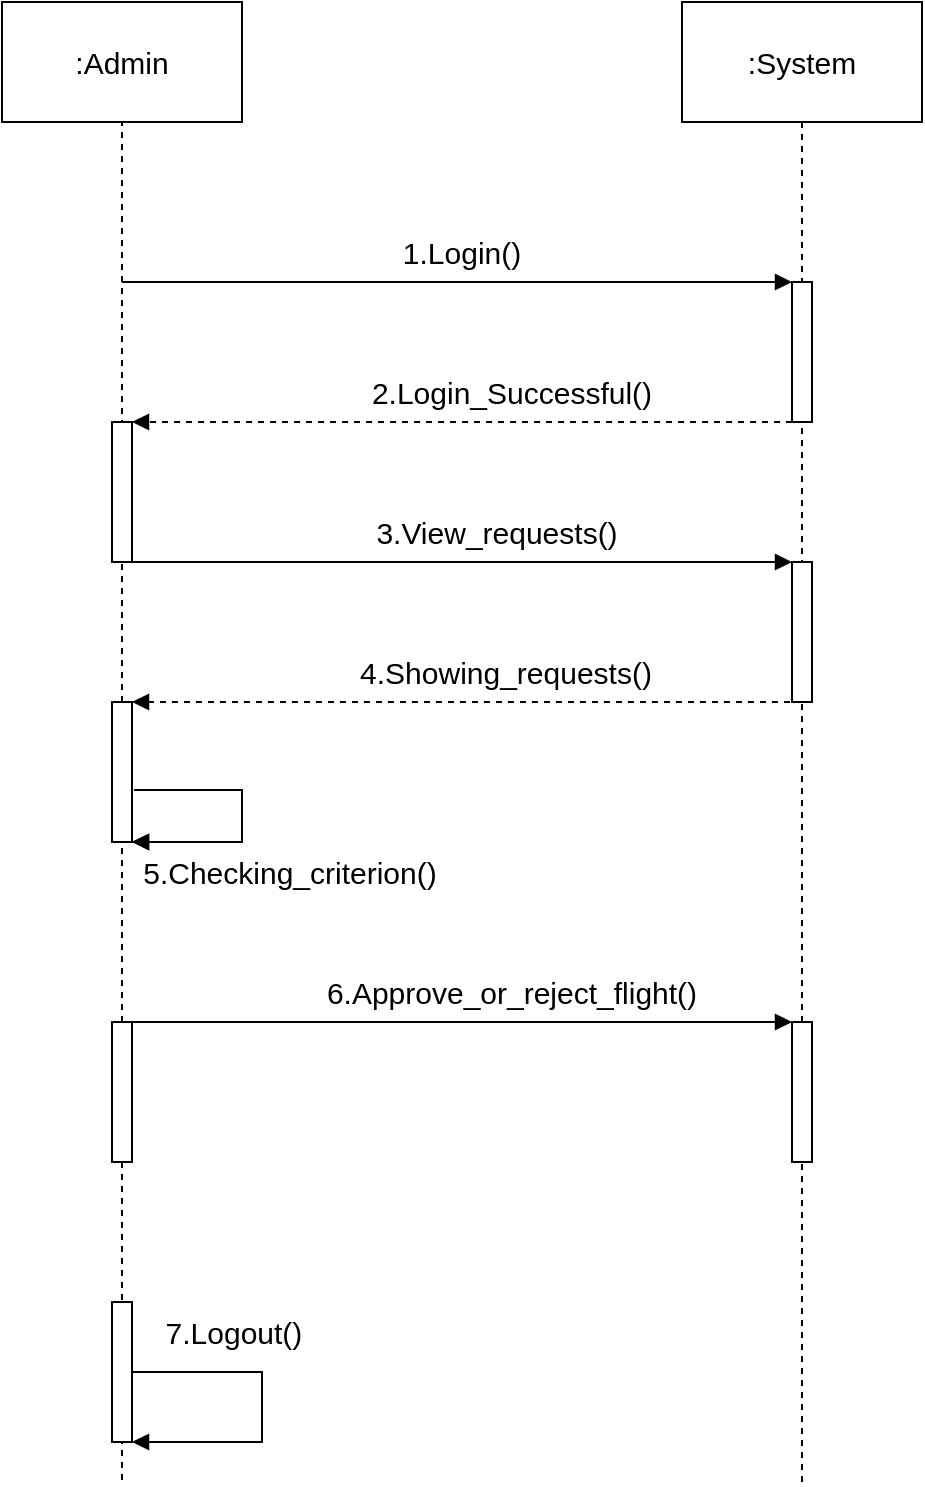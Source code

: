 <mxfile version="15.8.3" type="device"><diagram id="BO5WjGmMOV2VKutQTAfq" name="Page-1"><mxGraphModel dx="1038" dy="564" grid="1" gridSize="10" guides="1" tooltips="1" connect="1" arrows="1" fold="1" page="1" pageScale="1" pageWidth="850" pageHeight="1100" math="0" shadow="0"><root><mxCell id="0"/><mxCell id="1" parent="0"/><mxCell id="dFajw5iAvsRHAOz209Bp-1" value="" style="rounded=0;whiteSpace=wrap;html=1;" vertex="1" parent="1"><mxGeometry x="170" y="60" width="120" height="60" as="geometry"/></mxCell><mxCell id="dFajw5iAvsRHAOz209Bp-2" value="" style="rounded=0;whiteSpace=wrap;html=1;" vertex="1" parent="1"><mxGeometry x="510" y="60" width="120" height="60" as="geometry"/></mxCell><mxCell id="dFajw5iAvsRHAOz209Bp-5" value="" style="rounded=0;whiteSpace=wrap;html=1;" vertex="1" parent="1"><mxGeometry x="565" y="200" width="10" height="70" as="geometry"/></mxCell><mxCell id="dFajw5iAvsRHAOz209Bp-8" value="&lt;font style=&quot;font-size: 15px&quot;&gt;1.Login()&lt;/font&gt;" style="text;html=1;strokeColor=none;fillColor=none;align=center;verticalAlign=middle;whiteSpace=wrap;rounded=0;" vertex="1" parent="1"><mxGeometry x="370" y="170" width="60" height="30" as="geometry"/></mxCell><mxCell id="dFajw5iAvsRHAOz209Bp-9" value="" style="endArrow=none;dashed=1;html=1;rounded=0;fontSize=15;entryX=0.5;entryY=1;entryDx=0;entryDy=0;startArrow=none;" edge="1" parent="1" source="dFajw5iAvsRHAOz209Bp-30" target="dFajw5iAvsRHAOz209Bp-1"><mxGeometry width="50" height="50" relative="1" as="geometry"><mxPoint x="230" y="620" as="sourcePoint"/><mxPoint x="220" y="120" as="targetPoint"/></mxGeometry></mxCell><mxCell id="dFajw5iAvsRHAOz209Bp-12" value="" style="html=1;verticalAlign=bottom;labelBackgroundColor=none;endArrow=block;endFill=1;rounded=0;fontSize=15;entryX=0;entryY=0;entryDx=0;entryDy=0;" edge="1" parent="1" target="dFajw5iAvsRHAOz209Bp-5"><mxGeometry width="160" relative="1" as="geometry"><mxPoint x="230" y="200" as="sourcePoint"/><mxPoint x="500" y="310" as="targetPoint"/></mxGeometry></mxCell><mxCell id="dFajw5iAvsRHAOz209Bp-13" value="" style="html=1;verticalAlign=bottom;labelBackgroundColor=none;endArrow=block;endFill=1;dashed=1;rounded=0;fontSize=15;exitX=0;exitY=1;exitDx=0;exitDy=0;entryX=1;entryY=0;entryDx=0;entryDy=0;" edge="1" parent="1" source="dFajw5iAvsRHAOz209Bp-5" target="dFajw5iAvsRHAOz209Bp-18"><mxGeometry width="160" relative="1" as="geometry"><mxPoint x="340" y="310" as="sourcePoint"/><mxPoint x="280" y="270" as="targetPoint"/></mxGeometry></mxCell><mxCell id="dFajw5iAvsRHAOz209Bp-14" value="&lt;font style=&quot;font-size: 15px&quot;&gt;2.Login_Successful()&lt;/font&gt;" style="text;html=1;strokeColor=none;fillColor=none;align=center;verticalAlign=middle;whiteSpace=wrap;rounded=0;" vertex="1" parent="1"><mxGeometry x="350" y="240" width="150" height="30" as="geometry"/></mxCell><mxCell id="dFajw5iAvsRHAOz209Bp-16" value="&lt;font style=&quot;font-size: 15px&quot;&gt;:Admin&lt;/font&gt;" style="text;html=1;strokeColor=none;fillColor=none;align=center;verticalAlign=middle;whiteSpace=wrap;rounded=0;" vertex="1" parent="1"><mxGeometry x="200" y="75" width="60" height="30" as="geometry"/></mxCell><mxCell id="dFajw5iAvsRHAOz209Bp-17" value="&lt;font style=&quot;font-size: 15px&quot;&gt;:System&lt;/font&gt;" style="text;html=1;strokeColor=none;fillColor=none;align=center;verticalAlign=middle;whiteSpace=wrap;rounded=0;" vertex="1" parent="1"><mxGeometry x="540" y="75" width="60" height="30" as="geometry"/></mxCell><mxCell id="dFajw5iAvsRHAOz209Bp-18" value="" style="rounded=0;whiteSpace=wrap;html=1;" vertex="1" parent="1"><mxGeometry x="225" y="270" width="10" height="70" as="geometry"/></mxCell><mxCell id="dFajw5iAvsRHAOz209Bp-19" value="" style="endArrow=none;dashed=1;html=1;rounded=0;fontSize=15;exitX=0.5;exitY=1;exitDx=0;exitDy=0;" edge="1" parent="1" source="dFajw5iAvsRHAOz209Bp-2"><mxGeometry width="50" height="50" relative="1" as="geometry"><mxPoint x="400" y="330" as="sourcePoint"/><mxPoint x="570" y="200" as="targetPoint"/></mxGeometry></mxCell><mxCell id="dFajw5iAvsRHAOz209Bp-22" value="" style="html=1;verticalAlign=bottom;labelBackgroundColor=none;endArrow=block;endFill=1;rounded=0;fontSize=15;exitX=0.75;exitY=1;exitDx=0;exitDy=0;entryX=0;entryY=0;entryDx=0;entryDy=0;" edge="1" parent="1" source="dFajw5iAvsRHAOz209Bp-18" target="dFajw5iAvsRHAOz209Bp-27"><mxGeometry width="160" relative="1" as="geometry"><mxPoint x="340" y="310" as="sourcePoint"/><mxPoint x="540" y="340" as="targetPoint"/><Array as="points"><mxPoint x="540" y="340"/></Array></mxGeometry></mxCell><mxCell id="dFajw5iAvsRHAOz209Bp-24" value="" style="endArrow=none;dashed=1;html=1;rounded=0;fontSize=15;entryX=0.5;entryY=1;entryDx=0;entryDy=0;startArrow=none;" edge="1" parent="1" source="dFajw5iAvsRHAOz209Bp-42" target="dFajw5iAvsRHAOz209Bp-5"><mxGeometry width="50" height="50" relative="1" as="geometry"><mxPoint x="570" y="680" as="sourcePoint"/><mxPoint x="450" y="280" as="targetPoint"/></mxGeometry></mxCell><mxCell id="dFajw5iAvsRHAOz209Bp-26" value="&lt;div&gt;&lt;font style=&quot;font-size: 15px&quot;&gt;3.View_requests()&lt;/font&gt;&lt;/div&gt;" style="text;html=1;strokeColor=none;fillColor=none;align=center;verticalAlign=middle;whiteSpace=wrap;rounded=0;" vertex="1" parent="1"><mxGeometry x="350" y="310" width="135" height="30" as="geometry"/></mxCell><mxCell id="dFajw5iAvsRHAOz209Bp-27" value="" style="rounded=0;whiteSpace=wrap;html=1;" vertex="1" parent="1"><mxGeometry x="565" y="340" width="10" height="70" as="geometry"/></mxCell><mxCell id="dFajw5iAvsRHAOz209Bp-28" value="" style="html=1;verticalAlign=bottom;labelBackgroundColor=none;endArrow=block;endFill=1;dashed=1;rounded=0;fontSize=15;exitX=0.5;exitY=1;exitDx=0;exitDy=0;entryX=1;entryY=0;entryDx=0;entryDy=0;" edge="1" parent="1" source="dFajw5iAvsRHAOz209Bp-27" target="dFajw5iAvsRHAOz209Bp-30"><mxGeometry width="160" relative="1" as="geometry"><mxPoint x="340" y="310" as="sourcePoint"/><mxPoint x="260" y="410" as="targetPoint"/></mxGeometry></mxCell><mxCell id="dFajw5iAvsRHAOz209Bp-30" value="" style="rounded=0;whiteSpace=wrap;html=1;" vertex="1" parent="1"><mxGeometry x="225" y="410" width="10" height="70" as="geometry"/></mxCell><mxCell id="dFajw5iAvsRHAOz209Bp-32" value="" style="endArrow=none;dashed=1;html=1;rounded=0;fontSize=15;entryX=0.5;entryY=1;entryDx=0;entryDy=0;startArrow=none;" edge="1" parent="1" source="dFajw5iAvsRHAOz209Bp-39" target="dFajw5iAvsRHAOz209Bp-30"><mxGeometry width="50" height="50" relative="1" as="geometry"><mxPoint x="230" y="620" as="sourcePoint"/><mxPoint x="230" y="120" as="targetPoint"/></mxGeometry></mxCell><mxCell id="dFajw5iAvsRHAOz209Bp-33" value="&lt;div&gt;&lt;font style=&quot;font-size: 15px&quot;&gt;4.Showing_requests()&lt;/font&gt;&lt;/div&gt;" style="text;html=1;strokeColor=none;fillColor=none;align=center;verticalAlign=middle;whiteSpace=wrap;rounded=0;" vertex="1" parent="1"><mxGeometry x="342.5" y="380" width="157.5" height="30" as="geometry"/></mxCell><mxCell id="dFajw5iAvsRHAOz209Bp-37" value="" style="html=1;verticalAlign=bottom;labelBackgroundColor=none;endArrow=block;endFill=1;rounded=0;fontSize=15;exitX=1.1;exitY=0.629;exitDx=0;exitDy=0;exitPerimeter=0;entryX=1;entryY=1;entryDx=0;entryDy=0;" edge="1" parent="1" source="dFajw5iAvsRHAOz209Bp-30" target="dFajw5iAvsRHAOz209Bp-30"><mxGeometry width="160" relative="1" as="geometry"><mxPoint x="250" y="480" as="sourcePoint"/><mxPoint x="260" y="480" as="targetPoint"/><Array as="points"><mxPoint x="290" y="454"/><mxPoint x="290" y="480"/></Array></mxGeometry></mxCell><mxCell id="dFajw5iAvsRHAOz209Bp-38" value="&lt;div&gt;&lt;font style=&quot;font-size: 15px&quot;&gt;5.Checking_criterion()&lt;/font&gt;&lt;/div&gt;" style="text;html=1;strokeColor=none;fillColor=none;align=center;verticalAlign=middle;whiteSpace=wrap;rounded=0;" vertex="1" parent="1"><mxGeometry x="235" y="480" width="157.5" height="30" as="geometry"/></mxCell><mxCell id="dFajw5iAvsRHAOz209Bp-40" value="" style="html=1;verticalAlign=bottom;labelBackgroundColor=none;endArrow=block;endFill=1;rounded=0;fontSize=15;exitX=1;exitY=0;exitDx=0;exitDy=0;entryX=0;entryY=0;entryDx=0;entryDy=0;" edge="1" parent="1" source="dFajw5iAvsRHAOz209Bp-39" target="dFajw5iAvsRHAOz209Bp-42"><mxGeometry width="160" relative="1" as="geometry"><mxPoint x="330" y="430" as="sourcePoint"/><mxPoint x="560" y="540" as="targetPoint"/></mxGeometry></mxCell><mxCell id="dFajw5iAvsRHAOz209Bp-42" value="" style="rounded=0;whiteSpace=wrap;html=1;" vertex="1" parent="1"><mxGeometry x="565" y="570" width="10" height="70" as="geometry"/></mxCell><mxCell id="dFajw5iAvsRHAOz209Bp-43" value="" style="endArrow=none;dashed=1;html=1;rounded=0;fontSize=15;entryX=0.5;entryY=1;entryDx=0;entryDy=0;" edge="1" parent="1" target="dFajw5iAvsRHAOz209Bp-42"><mxGeometry width="50" height="50" relative="1" as="geometry"><mxPoint x="570" y="800" as="sourcePoint"/><mxPoint x="570" y="270" as="targetPoint"/></mxGeometry></mxCell><mxCell id="dFajw5iAvsRHAOz209Bp-39" value="" style="rounded=0;whiteSpace=wrap;html=1;" vertex="1" parent="1"><mxGeometry x="225" y="570" width="10" height="70" as="geometry"/></mxCell><mxCell id="dFajw5iAvsRHAOz209Bp-45" value="" style="endArrow=none;dashed=1;html=1;rounded=0;fontSize=15;exitX=0.5;exitY=1;exitDx=0;exitDy=0;" edge="1" parent="1" source="dFajw5iAvsRHAOz209Bp-39"><mxGeometry width="50" height="50" relative="1" as="geometry"><mxPoint x="230" y="560" as="sourcePoint"/><mxPoint x="230" y="800" as="targetPoint"/></mxGeometry></mxCell><mxCell id="dFajw5iAvsRHAOz209Bp-47" value="&lt;div&gt;&lt;font style=&quot;font-size: 15px&quot;&gt;6.Approve_or_reject_flight()&lt;/font&gt;&lt;/div&gt;" style="text;html=1;strokeColor=none;fillColor=none;align=center;verticalAlign=middle;whiteSpace=wrap;rounded=0;" vertex="1" parent="1"><mxGeometry x="326" y="540" width="197.5" height="30" as="geometry"/></mxCell><mxCell id="dFajw5iAvsRHAOz209Bp-48" value="" style="html=1;verticalAlign=bottom;labelBackgroundColor=none;endArrow=block;endFill=1;rounded=0;fontSize=15;exitX=1.1;exitY=0.629;exitDx=0;exitDy=0;exitPerimeter=0;entryX=1;entryY=1;entryDx=0;entryDy=0;" edge="1" parent="1" source="dFajw5iAvsRHAOz209Bp-30" target="dFajw5iAvsRHAOz209Bp-30"><mxGeometry width="160" relative="1" as="geometry"><mxPoint x="236" y="454.03" as="sourcePoint"/><mxPoint x="235" y="480" as="targetPoint"/><Array as="points"><mxPoint x="260" y="454"/><mxPoint x="290" y="454"/><mxPoint x="290" y="480"/></Array></mxGeometry></mxCell><mxCell id="dFajw5iAvsRHAOz209Bp-54" value="" style="rounded=0;whiteSpace=wrap;html=1;" vertex="1" parent="1"><mxGeometry x="225" y="710" width="10" height="70" as="geometry"/></mxCell><mxCell id="dFajw5iAvsRHAOz209Bp-55" value="" style="html=1;verticalAlign=bottom;labelBackgroundColor=none;endArrow=block;endFill=1;rounded=0;fontSize=15;exitX=1;exitY=0.5;exitDx=0;exitDy=0;entryX=1;entryY=1;entryDx=0;entryDy=0;" edge="1" parent="1" source="dFajw5iAvsRHAOz209Bp-54" target="dFajw5iAvsRHAOz209Bp-54"><mxGeometry width="160" relative="1" as="geometry"><mxPoint x="360" y="610" as="sourcePoint"/><mxPoint x="250" y="780" as="targetPoint"/><Array as="points"><mxPoint x="300" y="745"/><mxPoint x="300" y="780"/></Array></mxGeometry></mxCell><mxCell id="dFajw5iAvsRHAOz209Bp-56" value="&lt;div&gt;&lt;font style=&quot;font-size: 15px&quot;&gt;7.Logout()&lt;/font&gt;&lt;/div&gt;" style="text;html=1;strokeColor=none;fillColor=none;align=center;verticalAlign=middle;whiteSpace=wrap;rounded=0;" vertex="1" parent="1"><mxGeometry x="246" y="710" width="80" height="30" as="geometry"/></mxCell></root></mxGraphModel></diagram></mxfile>